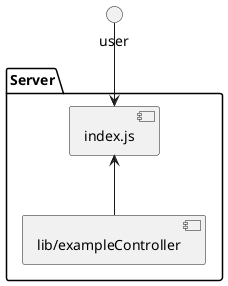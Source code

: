 @startuml
package "Server" {
[index.js] <-- [lib/exampleController]
}
() user --> () "index.js"
@enduml